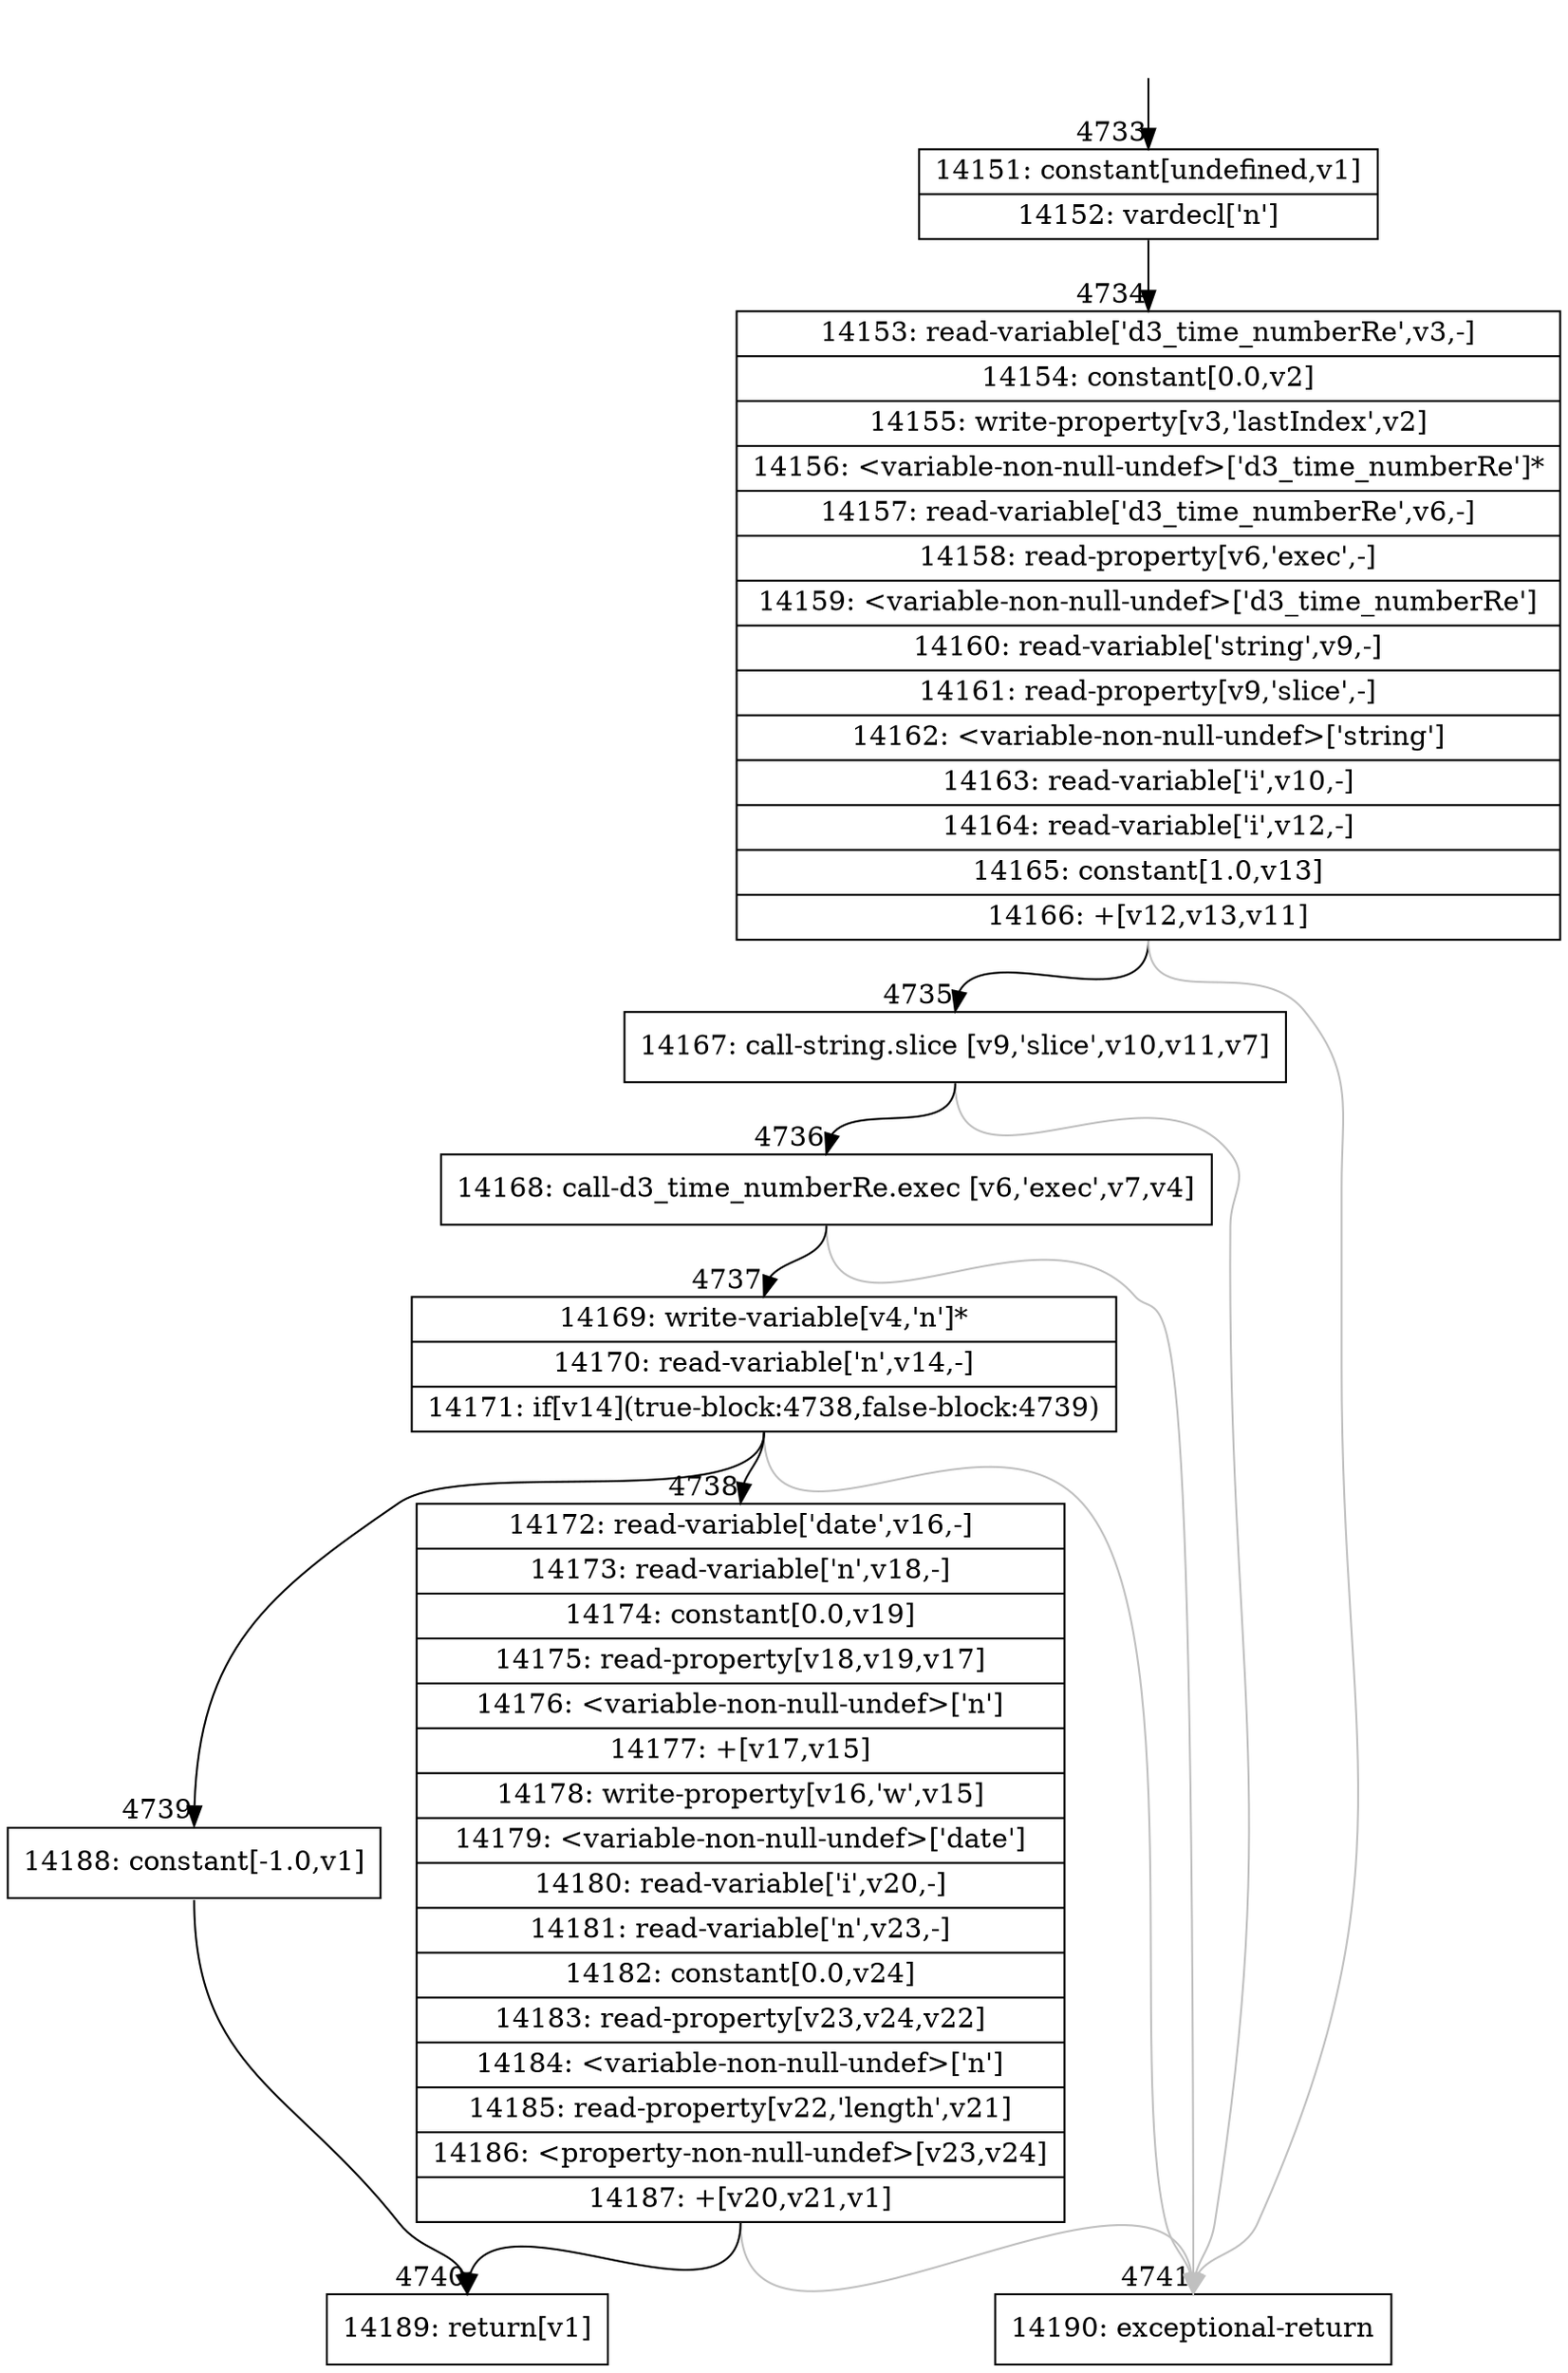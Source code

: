 digraph {
rankdir="TD"
BB_entry443[shape=none,label=""];
BB_entry443 -> BB4733 [tailport=s, headport=n, headlabel="    4733"]
BB4733 [shape=record label="{14151: constant[undefined,v1]|14152: vardecl['n']}" ] 
BB4733 -> BB4734 [tailport=s, headport=n, headlabel="      4734"]
BB4734 [shape=record label="{14153: read-variable['d3_time_numberRe',v3,-]|14154: constant[0.0,v2]|14155: write-property[v3,'lastIndex',v2]|14156: \<variable-non-null-undef\>['d3_time_numberRe']*|14157: read-variable['d3_time_numberRe',v6,-]|14158: read-property[v6,'exec',-]|14159: \<variable-non-null-undef\>['d3_time_numberRe']|14160: read-variable['string',v9,-]|14161: read-property[v9,'slice',-]|14162: \<variable-non-null-undef\>['string']|14163: read-variable['i',v10,-]|14164: read-variable['i',v12,-]|14165: constant[1.0,v13]|14166: +[v12,v13,v11]}" ] 
BB4734 -> BB4735 [tailport=s, headport=n, headlabel="      4735"]
BB4734 -> BB4741 [tailport=s, headport=n, color=gray, headlabel="      4741"]
BB4735 [shape=record label="{14167: call-string.slice [v9,'slice',v10,v11,v7]}" ] 
BB4735 -> BB4736 [tailport=s, headport=n, headlabel="      4736"]
BB4735 -> BB4741 [tailport=s, headport=n, color=gray]
BB4736 [shape=record label="{14168: call-d3_time_numberRe.exec [v6,'exec',v7,v4]}" ] 
BB4736 -> BB4737 [tailport=s, headport=n, headlabel="      4737"]
BB4736 -> BB4741 [tailport=s, headport=n, color=gray]
BB4737 [shape=record label="{14169: write-variable[v4,'n']*|14170: read-variable['n',v14,-]|14171: if[v14](true-block:4738,false-block:4739)}" ] 
BB4737 -> BB4738 [tailport=s, headport=n, headlabel="      4738"]
BB4737 -> BB4739 [tailport=s, headport=n, headlabel="      4739"]
BB4737 -> BB4741 [tailport=s, headport=n, color=gray]
BB4738 [shape=record label="{14172: read-variable['date',v16,-]|14173: read-variable['n',v18,-]|14174: constant[0.0,v19]|14175: read-property[v18,v19,v17]|14176: \<variable-non-null-undef\>['n']|14177: +[v17,v15]|14178: write-property[v16,'w',v15]|14179: \<variable-non-null-undef\>['date']|14180: read-variable['i',v20,-]|14181: read-variable['n',v23,-]|14182: constant[0.0,v24]|14183: read-property[v23,v24,v22]|14184: \<variable-non-null-undef\>['n']|14185: read-property[v22,'length',v21]|14186: \<property-non-null-undef\>[v23,v24]|14187: +[v20,v21,v1]}" ] 
BB4738 -> BB4740 [tailport=s, headport=n, headlabel="      4740"]
BB4738 -> BB4741 [tailport=s, headport=n, color=gray]
BB4739 [shape=record label="{14188: constant[-1.0,v1]}" ] 
BB4739 -> BB4740 [tailport=s, headport=n]
BB4740 [shape=record label="{14189: return[v1]}" ] 
BB4741 [shape=record label="{14190: exceptional-return}" ] 
//#$~ 2740
}
